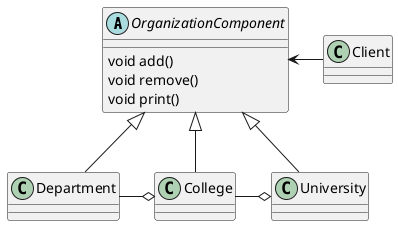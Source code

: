 @startuml

abstract class OrganizationComponent
OrganizationComponent : void add()
OrganizationComponent : void remove()
OrganizationComponent : void print()
class Department
class College
class University
class Client

OrganizationComponent <|-- Department
OrganizationComponent <|-- College
OrganizationComponent <|-- University
College o--left Department
University o--left College
Client --left> OrganizationComponent
@enduml